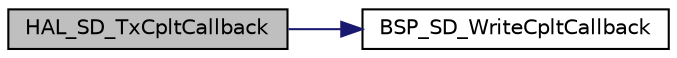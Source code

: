 digraph "HAL_SD_TxCpltCallback"
{
 // LATEX_PDF_SIZE
  edge [fontname="Helvetica",fontsize="10",labelfontname="Helvetica",labelfontsize="10"];
  node [fontname="Helvetica",fontsize="10",shape=record];
  rankdir="LR";
  Node1 [label="HAL_SD_TxCpltCallback",height=0.2,width=0.4,color="black", fillcolor="grey75", style="filled", fontcolor="black",tooltip="Tx Transfer completed callback."];
  Node1 -> Node2 [color="midnightblue",fontsize="10",style="solid",fontname="Helvetica"];
  Node2 [label="BSP_SD_WriteCpltCallback",height=0.2,width=0.4,color="black", fillcolor="white", style="filled",URL="$bsp__driver__sd_8c.html#a2e6559fa7b5164071baafa3b3f668e3f",tooltip="BSP Tx Transfer completed callback."];
}
